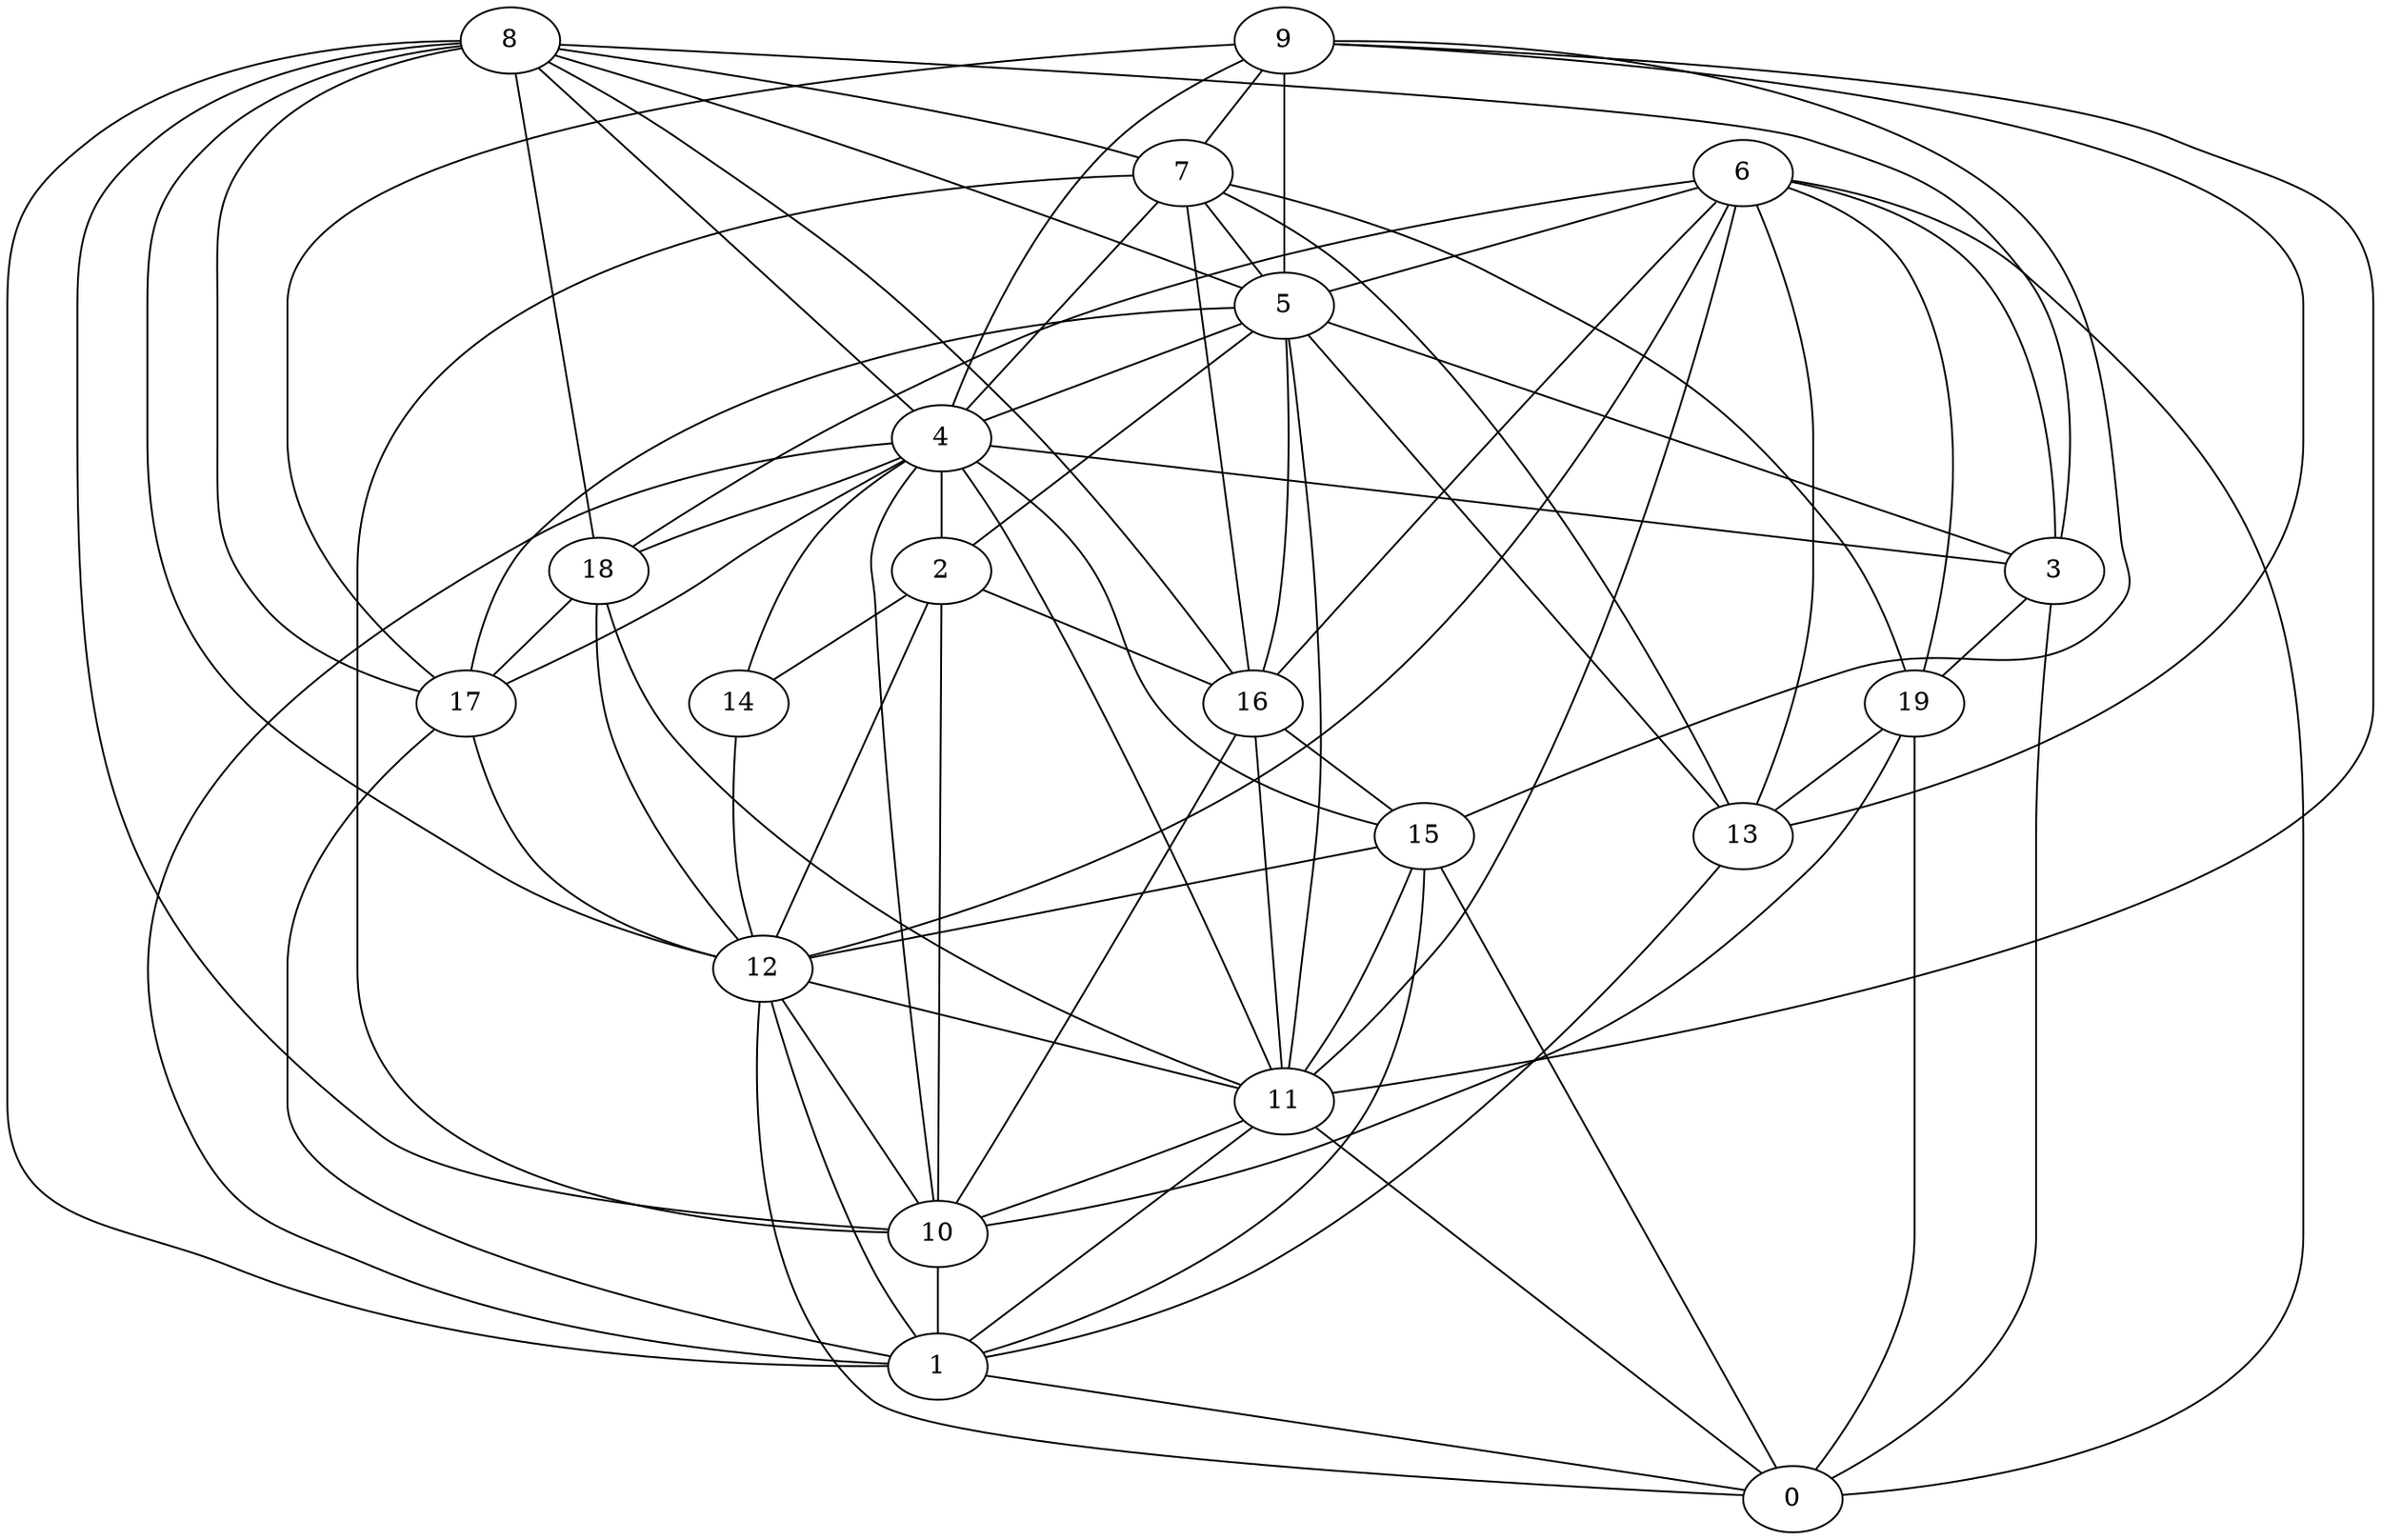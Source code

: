 digraph GG_graph {

subgraph G_graph {
edge [color = black]
"4" -> "2" [dir = none]
"4" -> "11" [dir = none]
"4" -> "1" [dir = none]
"4" -> "3" [dir = none]
"4" -> "10" [dir = none]
"4" -> "17" [dir = none]
"2" -> "10" [dir = none]
"2" -> "14" [dir = none]
"2" -> "16" [dir = none]
"17" -> "12" [dir = none]
"7" -> "13" [dir = none]
"7" -> "16" [dir = none]
"14" -> "12" [dir = none]
"12" -> "11" [dir = none]
"11" -> "0" [dir = none]
"11" -> "10" [dir = none]
"18" -> "12" [dir = none]
"18" -> "17" [dir = none]
"5" -> "2" [dir = none]
"5" -> "16" [dir = none]
"5" -> "11" [dir = none]
"5" -> "13" [dir = none]
"5" -> "3" [dir = none]
"9" -> "17" [dir = none]
"9" -> "11" [dir = none]
"9" -> "13" [dir = none]
"15" -> "0" [dir = none]
"15" -> "11" [dir = none]
"15" -> "1" [dir = none]
"6" -> "13" [dir = none]
"6" -> "19" [dir = none]
"6" -> "3" [dir = none]
"6" -> "18" [dir = none]
"6" -> "0" [dir = none]
"19" -> "13" [dir = none]
"8" -> "1" [dir = none]
"8" -> "16" [dir = none]
"16" -> "10" [dir = none]
"15" -> "12" [dir = none]
"9" -> "15" [dir = none]
"3" -> "19" [dir = none]
"16" -> "15" [dir = none]
"4" -> "15" [dir = none]
"3" -> "0" [dir = none]
"8" -> "4" [dir = none]
"7" -> "19" [dir = none]
"8" -> "12" [dir = none]
"19" -> "0" [dir = none]
"5" -> "17" [dir = none]
"17" -> "1" [dir = none]
"2" -> "12" [dir = none]
"7" -> "10" [dir = none]
"6" -> "12" [dir = none]
"9" -> "4" [dir = none]
"13" -> "1" [dir = none]
"1" -> "0" [dir = none]
"4" -> "14" [dir = none]
"8" -> "10" [dir = none]
"10" -> "1" [dir = none]
"6" -> "11" [dir = none]
"7" -> "4" [dir = none]
"8" -> "7" [dir = none]
"12" -> "10" [dir = none]
"12" -> "0" [dir = none]
"6" -> "5" [dir = none]
"16" -> "11" [dir = none]
"9" -> "7" [dir = none]
"11" -> "1" [dir = none]
"6" -> "16" [dir = none]
"8" -> "3" [dir = none]
"8" -> "18" [dir = none]
"7" -> "5" [dir = none]
"5" -> "4" [dir = none]
"12" -> "1" [dir = none]
"9" -> "5" [dir = none]
"4" -> "18" [dir = none]
"8" -> "5" [dir = none]
"19" -> "10" [dir = none]
"8" -> "17" [dir = none]
"18" -> "11" [dir = none]
}

}
